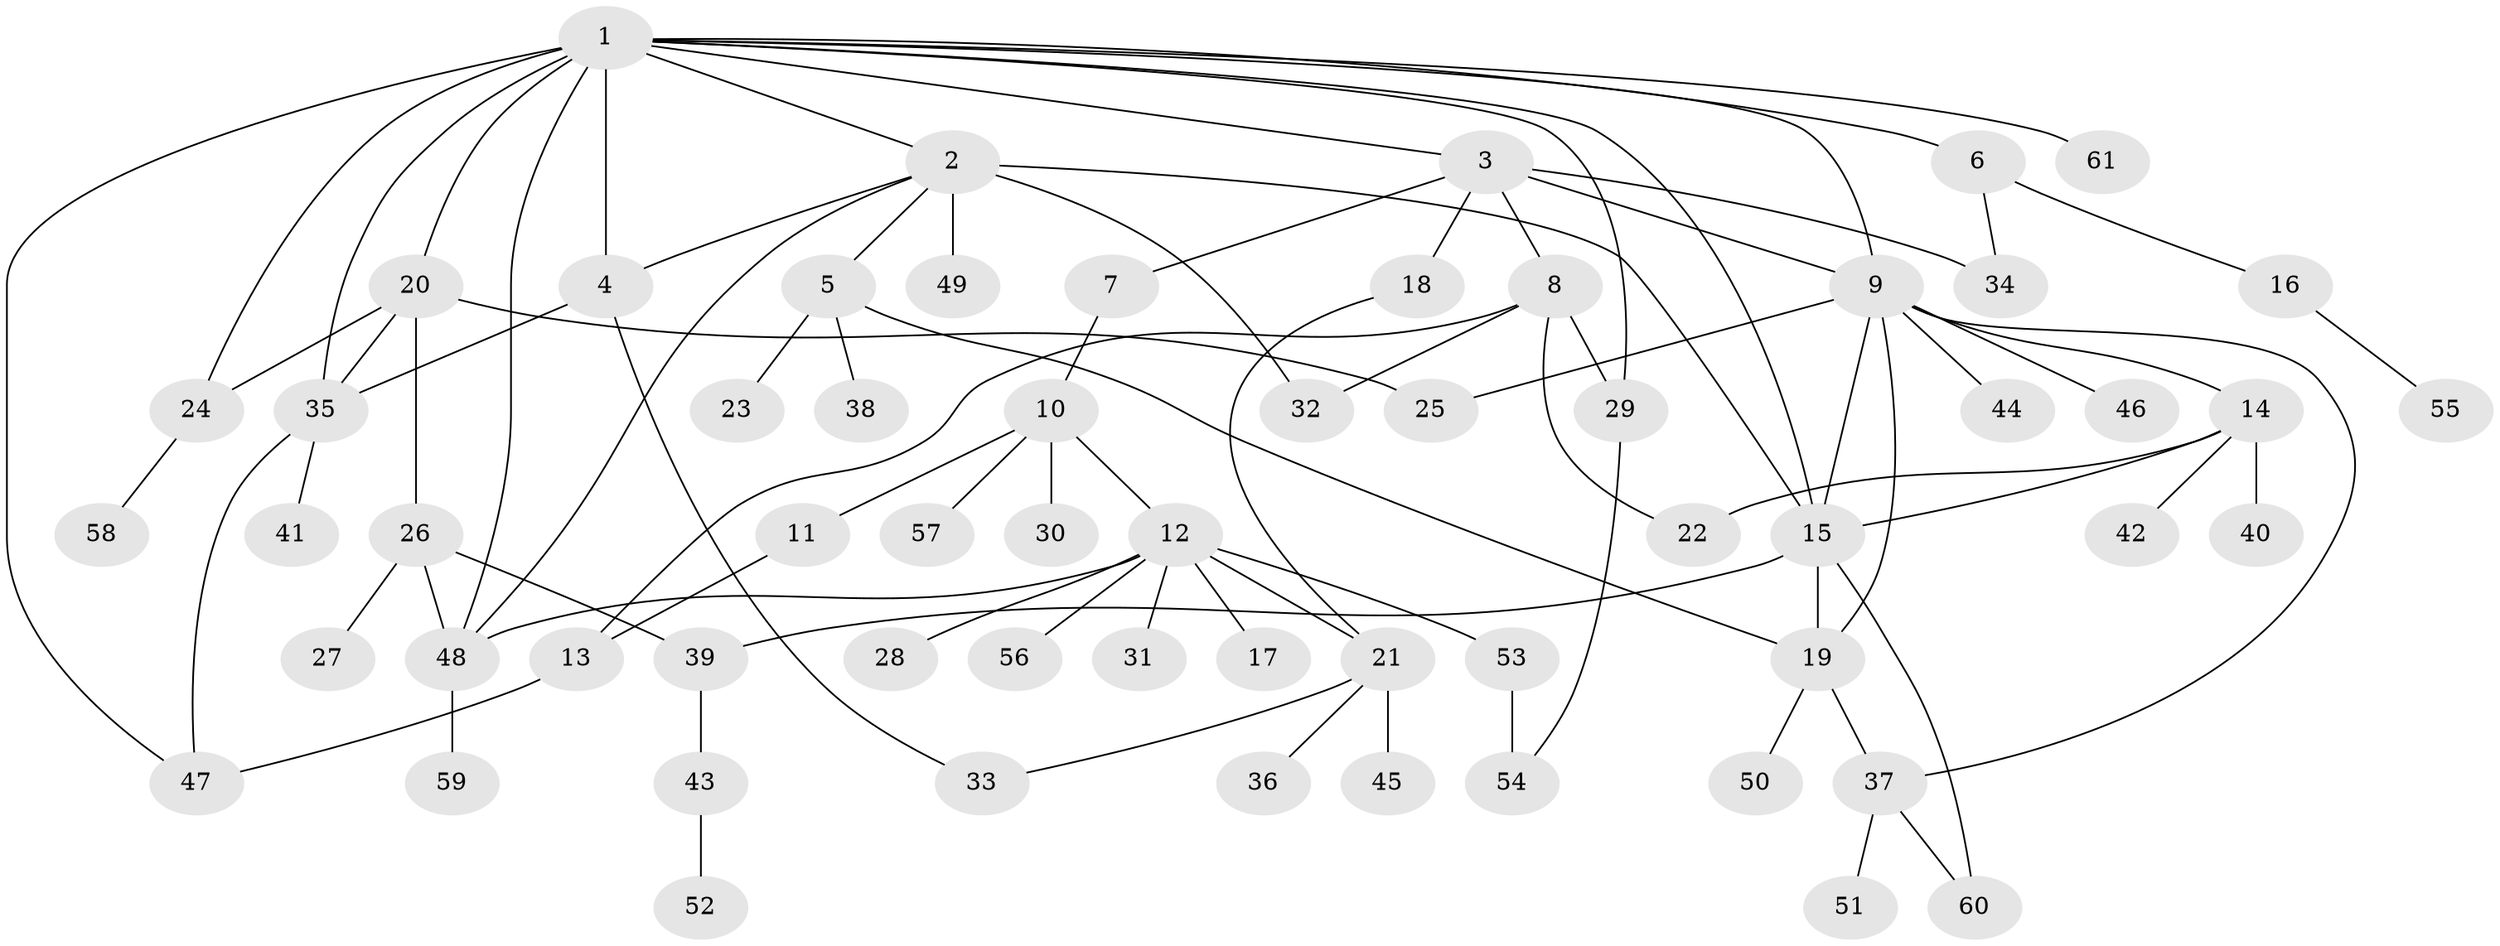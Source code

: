 // original degree distribution, {20: 0.008264462809917356, 10: 0.01652892561983471, 7: 0.01652892561983471, 1: 0.5454545454545454, 5: 0.01652892561983471, 4: 0.03305785123966942, 2: 0.21487603305785125, 12: 0.008264462809917356, 6: 0.06611570247933884, 9: 0.008264462809917356, 8: 0.008264462809917356, 3: 0.05785123966942149}
// Generated by graph-tools (version 1.1) at 2025/35/03/09/25 02:35:17]
// undirected, 61 vertices, 87 edges
graph export_dot {
graph [start="1"]
  node [color=gray90,style=filled];
  1;
  2;
  3;
  4;
  5;
  6;
  7;
  8;
  9;
  10;
  11;
  12;
  13;
  14;
  15;
  16;
  17;
  18;
  19;
  20;
  21;
  22;
  23;
  24;
  25;
  26;
  27;
  28;
  29;
  30;
  31;
  32;
  33;
  34;
  35;
  36;
  37;
  38;
  39;
  40;
  41;
  42;
  43;
  44;
  45;
  46;
  47;
  48;
  49;
  50;
  51;
  52;
  53;
  54;
  55;
  56;
  57;
  58;
  59;
  60;
  61;
  1 -- 2 [weight=1.0];
  1 -- 3 [weight=1.0];
  1 -- 4 [weight=6.0];
  1 -- 6 [weight=1.0];
  1 -- 9 [weight=1.0];
  1 -- 15 [weight=1.0];
  1 -- 20 [weight=1.0];
  1 -- 24 [weight=1.0];
  1 -- 29 [weight=1.0];
  1 -- 35 [weight=1.0];
  1 -- 47 [weight=1.0];
  1 -- 48 [weight=1.0];
  1 -- 61 [weight=1.0];
  2 -- 4 [weight=1.0];
  2 -- 5 [weight=1.0];
  2 -- 15 [weight=1.0];
  2 -- 32 [weight=1.0];
  2 -- 48 [weight=1.0];
  2 -- 49 [weight=3.0];
  3 -- 7 [weight=1.0];
  3 -- 8 [weight=1.0];
  3 -- 9 [weight=1.0];
  3 -- 18 [weight=1.0];
  3 -- 34 [weight=1.0];
  4 -- 33 [weight=1.0];
  4 -- 35 [weight=1.0];
  5 -- 19 [weight=1.0];
  5 -- 23 [weight=1.0];
  5 -- 38 [weight=1.0];
  6 -- 16 [weight=1.0];
  6 -- 34 [weight=1.0];
  7 -- 10 [weight=1.0];
  8 -- 13 [weight=1.0];
  8 -- 22 [weight=1.0];
  8 -- 29 [weight=7.0];
  8 -- 32 [weight=1.0];
  9 -- 14 [weight=1.0];
  9 -- 15 [weight=1.0];
  9 -- 19 [weight=1.0];
  9 -- 25 [weight=1.0];
  9 -- 37 [weight=1.0];
  9 -- 44 [weight=1.0];
  9 -- 46 [weight=1.0];
  10 -- 11 [weight=1.0];
  10 -- 12 [weight=1.0];
  10 -- 30 [weight=1.0];
  10 -- 57 [weight=1.0];
  11 -- 13 [weight=4.0];
  12 -- 17 [weight=1.0];
  12 -- 21 [weight=1.0];
  12 -- 28 [weight=1.0];
  12 -- 31 [weight=1.0];
  12 -- 48 [weight=1.0];
  12 -- 53 [weight=1.0];
  12 -- 56 [weight=1.0];
  13 -- 47 [weight=1.0];
  14 -- 15 [weight=1.0];
  14 -- 22 [weight=1.0];
  14 -- 40 [weight=1.0];
  14 -- 42 [weight=1.0];
  15 -- 19 [weight=1.0];
  15 -- 39 [weight=1.0];
  15 -- 60 [weight=1.0];
  16 -- 55 [weight=1.0];
  18 -- 21 [weight=1.0];
  19 -- 37 [weight=1.0];
  19 -- 50 [weight=1.0];
  20 -- 24 [weight=1.0];
  20 -- 25 [weight=1.0];
  20 -- 26 [weight=1.0];
  20 -- 35 [weight=1.0];
  21 -- 33 [weight=1.0];
  21 -- 36 [weight=1.0];
  21 -- 45 [weight=1.0];
  24 -- 58 [weight=1.0];
  26 -- 27 [weight=3.0];
  26 -- 39 [weight=1.0];
  26 -- 48 [weight=1.0];
  29 -- 54 [weight=1.0];
  35 -- 41 [weight=1.0];
  35 -- 47 [weight=1.0];
  37 -- 51 [weight=1.0];
  37 -- 60 [weight=1.0];
  39 -- 43 [weight=1.0];
  43 -- 52 [weight=1.0];
  48 -- 59 [weight=1.0];
  53 -- 54 [weight=2.0];
}
